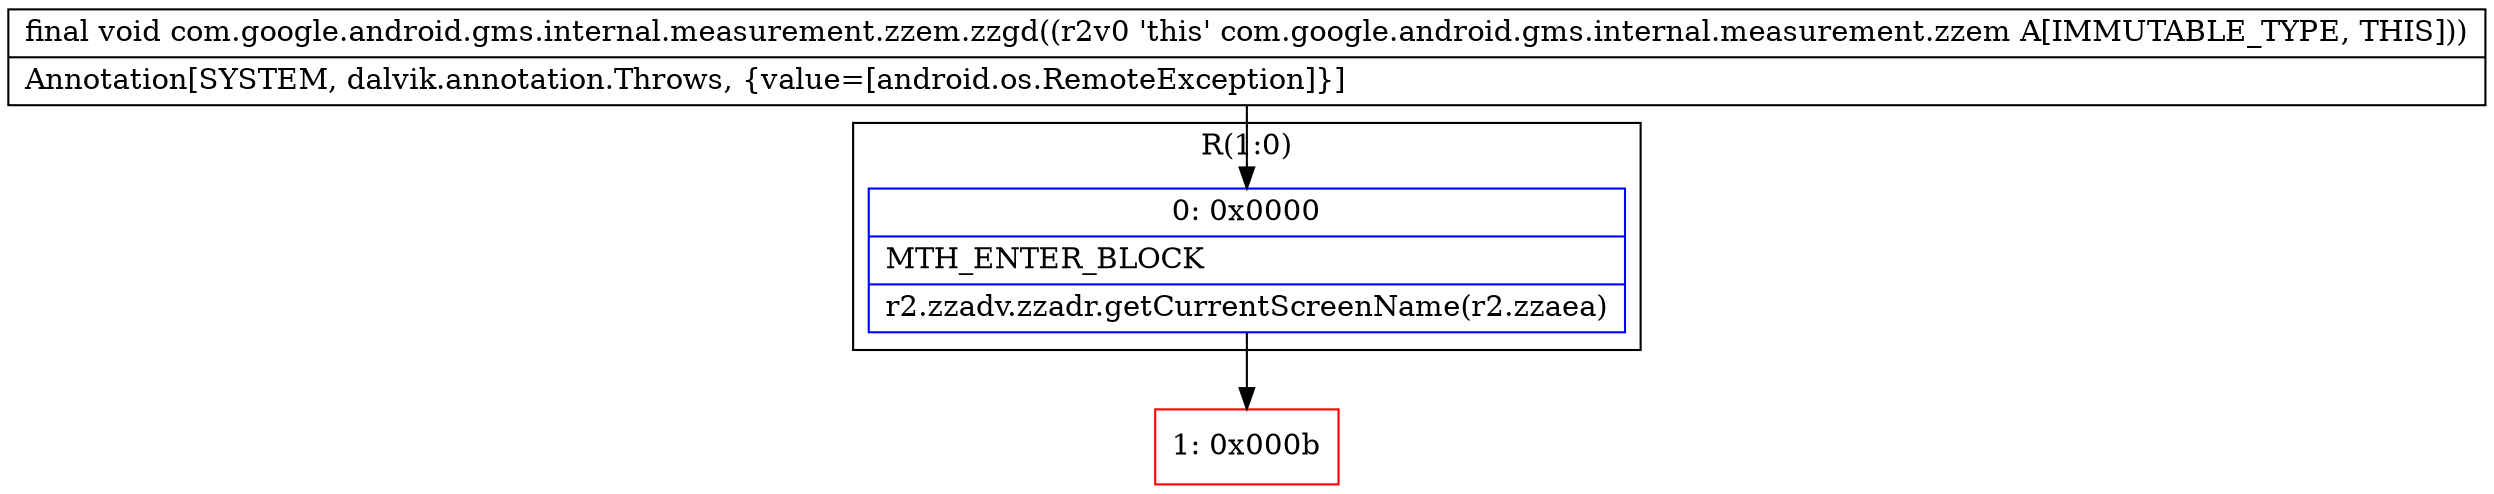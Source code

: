 digraph "CFG forcom.google.android.gms.internal.measurement.zzem.zzgd()V" {
subgraph cluster_Region_1088198772 {
label = "R(1:0)";
node [shape=record,color=blue];
Node_0 [shape=record,label="{0\:\ 0x0000|MTH_ENTER_BLOCK\l|r2.zzadv.zzadr.getCurrentScreenName(r2.zzaea)\l}"];
}
Node_1 [shape=record,color=red,label="{1\:\ 0x000b}"];
MethodNode[shape=record,label="{final void com.google.android.gms.internal.measurement.zzem.zzgd((r2v0 'this' com.google.android.gms.internal.measurement.zzem A[IMMUTABLE_TYPE, THIS]))  | Annotation[SYSTEM, dalvik.annotation.Throws, \{value=[android.os.RemoteException]\}]\l}"];
MethodNode -> Node_0;
Node_0 -> Node_1;
}

